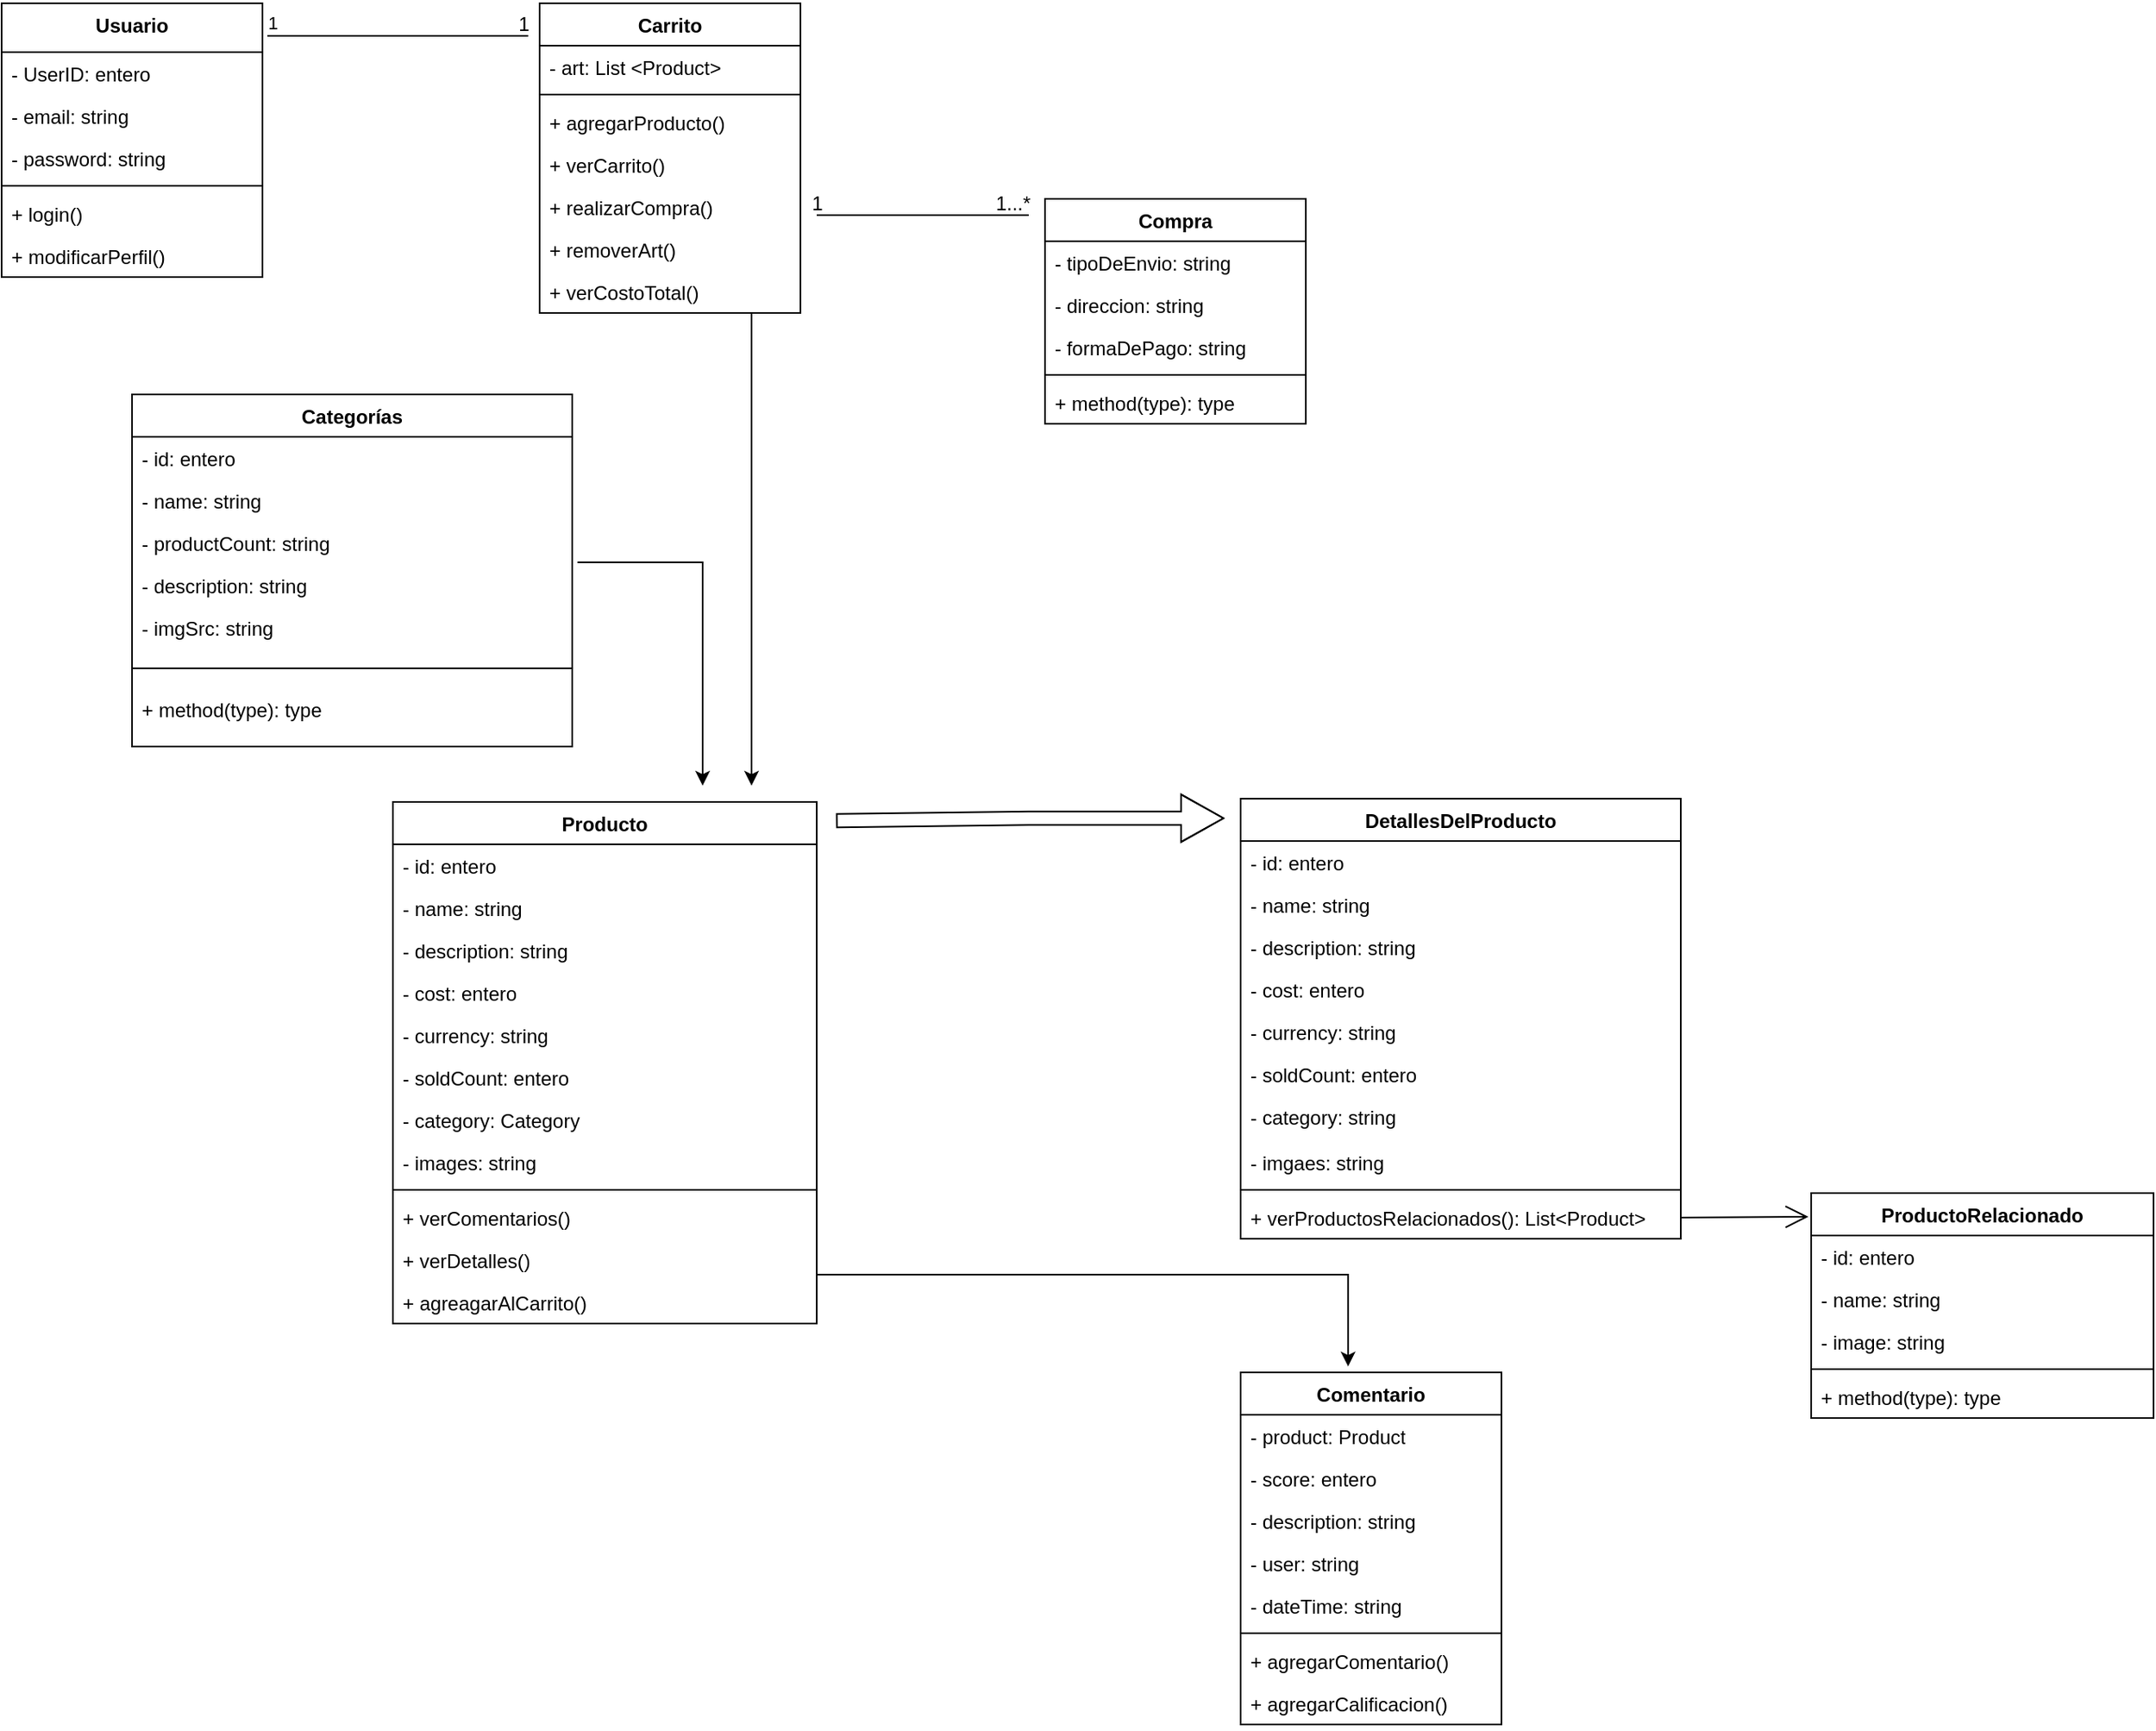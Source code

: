 <mxfile version="21.6.8" type="github">
  <diagram name="Page-1" id="e7e014a7-5840-1c2e-5031-d8a46d1fe8dd">
    <mxGraphModel dx="1477" dy="1383" grid="1" gridSize="10" guides="1" tooltips="1" connect="1" arrows="1" fold="1" page="1" pageScale="1" pageWidth="1169" pageHeight="826" background="none" math="0" shadow="0">
      <root>
        <mxCell id="0" />
        <mxCell id="1" parent="0" />
        <mxCell id="oo55JivGoOad_dePmdde-19" value="Categorías" style="swimlane;fontStyle=1;align=center;verticalAlign=top;childLayout=stackLayout;horizontal=1;startSize=26;horizontalStack=0;resizeParent=1;resizeParentMax=0;resizeLast=0;collapsible=1;marginBottom=0;whiteSpace=wrap;html=1;" parent="1" vertex="1">
          <mxGeometry x="90" y="30" width="270" height="216" as="geometry">
            <mxRectangle x="150" y="80" width="100" height="30" as="alternateBounds" />
          </mxGeometry>
        </mxCell>
        <mxCell id="oo55JivGoOad_dePmdde-20" value="- id: entero" style="text;strokeColor=none;fillColor=none;align=left;verticalAlign=top;spacingLeft=4;spacingRight=4;overflow=hidden;rotatable=0;points=[[0,0.5],[1,0.5]];portConstraint=eastwest;whiteSpace=wrap;html=1;" parent="oo55JivGoOad_dePmdde-19" vertex="1">
          <mxGeometry y="26" width="270" height="26" as="geometry" />
        </mxCell>
        <mxCell id="oo55JivGoOad_dePmdde-24" value="- name: string" style="text;strokeColor=none;fillColor=none;align=left;verticalAlign=top;spacingLeft=4;spacingRight=4;overflow=hidden;rotatable=0;points=[[0,0.5],[1,0.5]];portConstraint=eastwest;whiteSpace=wrap;html=1;" parent="oo55JivGoOad_dePmdde-19" vertex="1">
          <mxGeometry y="52" width="270" height="26" as="geometry" />
        </mxCell>
        <mxCell id="oo55JivGoOad_dePmdde-26" value="- productCount: string" style="text;strokeColor=none;fillColor=none;align=left;verticalAlign=top;spacingLeft=4;spacingRight=4;overflow=hidden;rotatable=0;points=[[0,0.5],[1,0.5]];portConstraint=eastwest;whiteSpace=wrap;html=1;" parent="oo55JivGoOad_dePmdde-19" vertex="1">
          <mxGeometry y="78" width="270" height="26" as="geometry" />
        </mxCell>
        <mxCell id="oo55JivGoOad_dePmdde-25" value="- description: string" style="text;strokeColor=none;fillColor=none;align=left;verticalAlign=top;spacingLeft=4;spacingRight=4;overflow=hidden;rotatable=0;points=[[0,0.5],[1,0.5]];portConstraint=eastwest;whiteSpace=wrap;html=1;" parent="oo55JivGoOad_dePmdde-19" vertex="1">
          <mxGeometry y="104" width="270" height="26" as="geometry" />
        </mxCell>
        <mxCell id="oo55JivGoOad_dePmdde-27" value="- imgSrc: string" style="text;strokeColor=none;fillColor=none;align=left;verticalAlign=top;spacingLeft=4;spacingRight=4;overflow=hidden;rotatable=0;points=[[0,0.5],[1,0.5]];portConstraint=eastwest;whiteSpace=wrap;html=1;" parent="oo55JivGoOad_dePmdde-19" vertex="1">
          <mxGeometry y="130" width="270" height="26" as="geometry" />
        </mxCell>
        <mxCell id="oo55JivGoOad_dePmdde-21" value="" style="line;strokeWidth=1;fillColor=none;align=left;verticalAlign=middle;spacingTop=-1;spacingLeft=3;spacingRight=3;rotatable=0;labelPosition=right;points=[];portConstraint=eastwest;strokeColor=inherit;" parent="oo55JivGoOad_dePmdde-19" vertex="1">
          <mxGeometry y="156" width="270" height="24" as="geometry" />
        </mxCell>
        <mxCell id="oo55JivGoOad_dePmdde-148" value="+ method(type): type" style="text;strokeColor=none;fillColor=none;align=left;verticalAlign=top;spacingLeft=4;spacingRight=4;overflow=hidden;rotatable=0;points=[[0,0.5],[1,0.5]];portConstraint=eastwest;whiteSpace=wrap;html=1;" parent="oo55JivGoOad_dePmdde-19" vertex="1">
          <mxGeometry y="180" width="270" height="36" as="geometry" />
        </mxCell>
        <mxCell id="oo55JivGoOad_dePmdde-28" value="Producto" style="swimlane;fontStyle=1;align=center;verticalAlign=top;childLayout=stackLayout;horizontal=1;startSize=26;horizontalStack=0;resizeParent=1;resizeParentMax=0;resizeLast=0;collapsible=1;marginBottom=0;whiteSpace=wrap;html=1;" parent="1" vertex="1">
          <mxGeometry x="250" y="280" width="260" height="320" as="geometry" />
        </mxCell>
        <mxCell id="oo55JivGoOad_dePmdde-29" value="- id: entero" style="text;strokeColor=none;fillColor=none;align=left;verticalAlign=top;spacingLeft=4;spacingRight=4;overflow=hidden;rotatable=0;points=[[0,0.5],[1,0.5]];portConstraint=eastwest;whiteSpace=wrap;html=1;" parent="oo55JivGoOad_dePmdde-28" vertex="1">
          <mxGeometry y="26" width="260" height="26" as="geometry" />
        </mxCell>
        <mxCell id="oo55JivGoOad_dePmdde-32" value="- name: string" style="text;strokeColor=none;fillColor=none;align=left;verticalAlign=top;spacingLeft=4;spacingRight=4;overflow=hidden;rotatable=0;points=[[0,0.5],[1,0.5]];portConstraint=eastwest;whiteSpace=wrap;html=1;" parent="oo55JivGoOad_dePmdde-28" vertex="1">
          <mxGeometry y="52" width="260" height="26" as="geometry" />
        </mxCell>
        <mxCell id="oo55JivGoOad_dePmdde-34" value="- description: string" style="text;strokeColor=none;fillColor=none;align=left;verticalAlign=top;spacingLeft=4;spacingRight=4;overflow=hidden;rotatable=0;points=[[0,0.5],[1,0.5]];portConstraint=eastwest;whiteSpace=wrap;html=1;" parent="oo55JivGoOad_dePmdde-28" vertex="1">
          <mxGeometry y="78" width="260" height="26" as="geometry" />
        </mxCell>
        <mxCell id="oo55JivGoOad_dePmdde-35" value="- cost: entero" style="text;strokeColor=none;fillColor=none;align=left;verticalAlign=top;spacingLeft=4;spacingRight=4;overflow=hidden;rotatable=0;points=[[0,0.5],[1,0.5]];portConstraint=eastwest;whiteSpace=wrap;html=1;" parent="oo55JivGoOad_dePmdde-28" vertex="1">
          <mxGeometry y="104" width="260" height="26" as="geometry" />
        </mxCell>
        <mxCell id="oo55JivGoOad_dePmdde-37" value="- currency: string" style="text;strokeColor=none;fillColor=none;align=left;verticalAlign=top;spacingLeft=4;spacingRight=4;overflow=hidden;rotatable=0;points=[[0,0.5],[1,0.5]];portConstraint=eastwest;whiteSpace=wrap;html=1;" parent="oo55JivGoOad_dePmdde-28" vertex="1">
          <mxGeometry y="130" width="260" height="26" as="geometry" />
        </mxCell>
        <mxCell id="oo55JivGoOad_dePmdde-38" value="- soldCount: entero" style="text;strokeColor=none;fillColor=none;align=left;verticalAlign=top;spacingLeft=4;spacingRight=4;overflow=hidden;rotatable=0;points=[[0,0.5],[1,0.5]];portConstraint=eastwest;whiteSpace=wrap;html=1;" parent="oo55JivGoOad_dePmdde-28" vertex="1">
          <mxGeometry y="156" width="260" height="26" as="geometry" />
        </mxCell>
        <mxCell id="oo55JivGoOad_dePmdde-39" value="- category: Category" style="text;strokeColor=none;fillColor=none;align=left;verticalAlign=top;spacingLeft=4;spacingRight=4;overflow=hidden;rotatable=0;points=[[0,0.5],[1,0.5]];portConstraint=eastwest;whiteSpace=wrap;html=1;" parent="oo55JivGoOad_dePmdde-28" vertex="1">
          <mxGeometry y="182" width="260" height="26" as="geometry" />
        </mxCell>
        <mxCell id="oo55JivGoOad_dePmdde-40" value="- images: string" style="text;strokeColor=none;fillColor=none;align=left;verticalAlign=top;spacingLeft=4;spacingRight=4;overflow=hidden;rotatable=0;points=[[0,0.5],[1,0.5]];portConstraint=eastwest;whiteSpace=wrap;html=1;" parent="oo55JivGoOad_dePmdde-28" vertex="1">
          <mxGeometry y="208" width="260" height="26" as="geometry" />
        </mxCell>
        <mxCell id="oo55JivGoOad_dePmdde-30" value="" style="line;strokeWidth=1;fillColor=none;align=left;verticalAlign=middle;spacingTop=-1;spacingLeft=3;spacingRight=3;rotatable=0;labelPosition=right;points=[];portConstraint=eastwest;strokeColor=inherit;" parent="oo55JivGoOad_dePmdde-28" vertex="1">
          <mxGeometry y="234" width="260" height="8" as="geometry" />
        </mxCell>
        <mxCell id="oo55JivGoOad_dePmdde-31" value="+ verComentarios()" style="text;strokeColor=none;fillColor=none;align=left;verticalAlign=top;spacingLeft=4;spacingRight=4;overflow=hidden;rotatable=0;points=[[0,0.5],[1,0.5]];portConstraint=eastwest;whiteSpace=wrap;html=1;" parent="oo55JivGoOad_dePmdde-28" vertex="1">
          <mxGeometry y="242" width="260" height="26" as="geometry" />
        </mxCell>
        <mxCell id="oo55JivGoOad_dePmdde-106" value="+ verDetalles()&lt;br&gt;" style="text;strokeColor=none;fillColor=none;align=left;verticalAlign=top;spacingLeft=4;spacingRight=4;overflow=hidden;rotatable=0;points=[[0,0.5],[1,0.5]];portConstraint=eastwest;whiteSpace=wrap;html=1;" parent="oo55JivGoOad_dePmdde-28" vertex="1">
          <mxGeometry y="268" width="260" height="26" as="geometry" />
        </mxCell>
        <mxCell id="oo55JivGoOad_dePmdde-107" value="+ agreagarAlCarrito()" style="text;strokeColor=none;fillColor=none;align=left;verticalAlign=top;spacingLeft=4;spacingRight=4;overflow=hidden;rotatable=0;points=[[0,0.5],[1,0.5]];portConstraint=eastwest;whiteSpace=wrap;html=1;" parent="oo55JivGoOad_dePmdde-28" vertex="1">
          <mxGeometry y="294" width="260" height="26" as="geometry" />
        </mxCell>
        <mxCell id="oo55JivGoOad_dePmdde-57" value="Comentario" style="swimlane;fontStyle=1;align=center;verticalAlign=top;childLayout=stackLayout;horizontal=1;startSize=26;horizontalStack=0;resizeParent=1;resizeParentMax=0;resizeLast=0;collapsible=1;marginBottom=0;whiteSpace=wrap;html=1;" parent="1" vertex="1">
          <mxGeometry x="770" y="630" width="160" height="216" as="geometry" />
        </mxCell>
        <mxCell id="oo55JivGoOad_dePmdde-58" value="- product: Product" style="text;strokeColor=none;fillColor=none;align=left;verticalAlign=top;spacingLeft=4;spacingRight=4;overflow=hidden;rotatable=0;points=[[0,0.5],[1,0.5]];portConstraint=eastwest;whiteSpace=wrap;html=1;" parent="oo55JivGoOad_dePmdde-57" vertex="1">
          <mxGeometry y="26" width="160" height="26" as="geometry" />
        </mxCell>
        <mxCell id="oo55JivGoOad_dePmdde-62" value="- score: entero" style="text;strokeColor=none;fillColor=none;align=left;verticalAlign=top;spacingLeft=4;spacingRight=4;overflow=hidden;rotatable=0;points=[[0,0.5],[1,0.5]];portConstraint=eastwest;whiteSpace=wrap;html=1;" parent="oo55JivGoOad_dePmdde-57" vertex="1">
          <mxGeometry y="52" width="160" height="26" as="geometry" />
        </mxCell>
        <mxCell id="oo55JivGoOad_dePmdde-63" value="- description: string" style="text;strokeColor=none;fillColor=none;align=left;verticalAlign=top;spacingLeft=4;spacingRight=4;overflow=hidden;rotatable=0;points=[[0,0.5],[1,0.5]];portConstraint=eastwest;whiteSpace=wrap;html=1;" parent="oo55JivGoOad_dePmdde-57" vertex="1">
          <mxGeometry y="78" width="160" height="26" as="geometry" />
        </mxCell>
        <mxCell id="oo55JivGoOad_dePmdde-64" value="- user: string&lt;br&gt;" style="text;strokeColor=none;fillColor=none;align=left;verticalAlign=top;spacingLeft=4;spacingRight=4;overflow=hidden;rotatable=0;points=[[0,0.5],[1,0.5]];portConstraint=eastwest;whiteSpace=wrap;html=1;" parent="oo55JivGoOad_dePmdde-57" vertex="1">
          <mxGeometry y="104" width="160" height="26" as="geometry" />
        </mxCell>
        <mxCell id="oo55JivGoOad_dePmdde-65" value="- dateTime: string" style="text;strokeColor=none;fillColor=none;align=left;verticalAlign=top;spacingLeft=4;spacingRight=4;overflow=hidden;rotatable=0;points=[[0,0.5],[1,0.5]];portConstraint=eastwest;whiteSpace=wrap;html=1;" parent="oo55JivGoOad_dePmdde-57" vertex="1">
          <mxGeometry y="130" width="160" height="26" as="geometry" />
        </mxCell>
        <mxCell id="oo55JivGoOad_dePmdde-59" value="" style="line;strokeWidth=1;fillColor=none;align=left;verticalAlign=middle;spacingTop=-1;spacingLeft=3;spacingRight=3;rotatable=0;labelPosition=right;points=[];portConstraint=eastwest;strokeColor=inherit;" parent="oo55JivGoOad_dePmdde-57" vertex="1">
          <mxGeometry y="156" width="160" height="8" as="geometry" />
        </mxCell>
        <mxCell id="oo55JivGoOad_dePmdde-60" value="+ agregarComentario()" style="text;strokeColor=none;fillColor=none;align=left;verticalAlign=top;spacingLeft=4;spacingRight=4;overflow=hidden;rotatable=0;points=[[0,0.5],[1,0.5]];portConstraint=eastwest;whiteSpace=wrap;html=1;" parent="oo55JivGoOad_dePmdde-57" vertex="1">
          <mxGeometry y="164" width="160" height="26" as="geometry" />
        </mxCell>
        <mxCell id="oo55JivGoOad_dePmdde-135" value="+ agregarCalificacion()" style="text;strokeColor=none;fillColor=none;align=left;verticalAlign=top;spacingLeft=4;spacingRight=4;overflow=hidden;rotatable=0;points=[[0,0.5],[1,0.5]];portConstraint=eastwest;whiteSpace=wrap;html=1;" parent="oo55JivGoOad_dePmdde-57" vertex="1">
          <mxGeometry y="190" width="160" height="26" as="geometry" />
        </mxCell>
        <mxCell id="oo55JivGoOad_dePmdde-78" value="Usuario" style="swimlane;fontStyle=1;align=center;verticalAlign=top;childLayout=stackLayout;horizontal=1;startSize=30;horizontalStack=0;resizeParent=1;resizeParentMax=0;resizeLast=0;collapsible=1;marginBottom=0;whiteSpace=wrap;html=1;" parent="1" vertex="1">
          <mxGeometry x="10" y="-210" width="160" height="168" as="geometry" />
        </mxCell>
        <mxCell id="oo55JivGoOad_dePmdde-79" value="- UserID: entero" style="text;strokeColor=none;fillColor=none;align=left;verticalAlign=top;spacingLeft=4;spacingRight=4;overflow=hidden;rotatable=0;points=[[0,0.5],[1,0.5]];portConstraint=eastwest;whiteSpace=wrap;html=1;" parent="oo55JivGoOad_dePmdde-78" vertex="1">
          <mxGeometry y="30" width="160" height="26" as="geometry" />
        </mxCell>
        <mxCell id="oo55JivGoOad_dePmdde-82" value="- email: string" style="text;strokeColor=none;fillColor=none;align=left;verticalAlign=top;spacingLeft=4;spacingRight=4;overflow=hidden;rotatable=0;points=[[0,0.5],[1,0.5]];portConstraint=eastwest;whiteSpace=wrap;html=1;" parent="oo55JivGoOad_dePmdde-78" vertex="1">
          <mxGeometry y="56" width="160" height="26" as="geometry" />
        </mxCell>
        <mxCell id="oo55JivGoOad_dePmdde-83" value="- password: string" style="text;strokeColor=none;fillColor=none;align=left;verticalAlign=top;spacingLeft=4;spacingRight=4;overflow=hidden;rotatable=0;points=[[0,0.5],[1,0.5]];portConstraint=eastwest;whiteSpace=wrap;html=1;" parent="oo55JivGoOad_dePmdde-78" vertex="1">
          <mxGeometry y="82" width="160" height="26" as="geometry" />
        </mxCell>
        <mxCell id="oo55JivGoOad_dePmdde-80" value="" style="line;strokeWidth=1;fillColor=none;align=left;verticalAlign=middle;spacingTop=-1;spacingLeft=3;spacingRight=3;rotatable=0;labelPosition=right;points=[];portConstraint=eastwest;strokeColor=inherit;" parent="oo55JivGoOad_dePmdde-78" vertex="1">
          <mxGeometry y="108" width="160" height="8" as="geometry" />
        </mxCell>
        <mxCell id="oo55JivGoOad_dePmdde-81" value="+ login()" style="text;strokeColor=none;fillColor=none;align=left;verticalAlign=top;spacingLeft=4;spacingRight=4;overflow=hidden;rotatable=0;points=[[0,0.5],[1,0.5]];portConstraint=eastwest;whiteSpace=wrap;html=1;" parent="oo55JivGoOad_dePmdde-78" vertex="1">
          <mxGeometry y="116" width="160" height="26" as="geometry" />
        </mxCell>
        <mxCell id="oo55JivGoOad_dePmdde-119" value="+ modificarPerfil()" style="text;strokeColor=none;fillColor=none;align=left;verticalAlign=top;spacingLeft=4;spacingRight=4;overflow=hidden;rotatable=0;points=[[0,0.5],[1,0.5]];portConstraint=eastwest;whiteSpace=wrap;html=1;" parent="oo55JivGoOad_dePmdde-78" vertex="1">
          <mxGeometry y="142" width="160" height="26" as="geometry" />
        </mxCell>
        <mxCell id="oo55JivGoOad_dePmdde-84" value="Carrito" style="swimlane;fontStyle=1;align=center;verticalAlign=top;childLayout=stackLayout;horizontal=1;startSize=26;horizontalStack=0;resizeParent=1;resizeParentMax=0;resizeLast=0;collapsible=1;marginBottom=0;whiteSpace=wrap;html=1;" parent="1" vertex="1">
          <mxGeometry x="340" y="-210" width="160" height="190" as="geometry" />
        </mxCell>
        <mxCell id="oo55JivGoOad_dePmdde-133" value="- art: List &amp;lt;Product&amp;gt;" style="text;strokeColor=none;fillColor=none;align=left;verticalAlign=top;spacingLeft=4;spacingRight=4;overflow=hidden;rotatable=0;points=[[0,0.5],[1,0.5]];portConstraint=eastwest;whiteSpace=wrap;html=1;" parent="oo55JivGoOad_dePmdde-84" vertex="1">
          <mxGeometry y="26" width="160" height="26" as="geometry" />
        </mxCell>
        <mxCell id="oo55JivGoOad_dePmdde-86" value="" style="line;strokeWidth=1;fillColor=none;align=left;verticalAlign=middle;spacingTop=-1;spacingLeft=3;spacingRight=3;rotatable=0;labelPosition=right;points=[];portConstraint=eastwest;strokeColor=inherit;" parent="oo55JivGoOad_dePmdde-84" vertex="1">
          <mxGeometry y="52" width="160" height="8" as="geometry" />
        </mxCell>
        <mxCell id="oo55JivGoOad_dePmdde-87" value="+ agregarProducto()&lt;br&gt;" style="text;strokeColor=none;fillColor=none;align=left;verticalAlign=top;spacingLeft=4;spacingRight=4;overflow=hidden;rotatable=0;points=[[0,0.5],[1,0.5]];portConstraint=eastwest;whiteSpace=wrap;html=1;" parent="oo55JivGoOad_dePmdde-84" vertex="1">
          <mxGeometry y="60" width="160" height="26" as="geometry" />
        </mxCell>
        <mxCell id="oo55JivGoOad_dePmdde-104" value="+ verCarrito()" style="text;strokeColor=none;fillColor=none;align=left;verticalAlign=top;spacingLeft=4;spacingRight=4;overflow=hidden;rotatable=0;points=[[0,0.5],[1,0.5]];portConstraint=eastwest;whiteSpace=wrap;html=1;" parent="oo55JivGoOad_dePmdde-84" vertex="1">
          <mxGeometry y="86" width="160" height="26" as="geometry" />
        </mxCell>
        <mxCell id="oo55JivGoOad_dePmdde-105" value="+ realizarCompra()" style="text;strokeColor=none;fillColor=none;align=left;verticalAlign=top;spacingLeft=4;spacingRight=4;overflow=hidden;rotatable=0;points=[[0,0.5],[1,0.5]];portConstraint=eastwest;whiteSpace=wrap;html=1;" parent="oo55JivGoOad_dePmdde-84" vertex="1">
          <mxGeometry y="112" width="160" height="26" as="geometry" />
        </mxCell>
        <mxCell id="0VBntgFBQ6-IQ9WfuMlJ-4" value="+ removerArt()" style="text;strokeColor=none;fillColor=none;align=left;verticalAlign=top;spacingLeft=4;spacingRight=4;overflow=hidden;rotatable=0;points=[[0,0.5],[1,0.5]];portConstraint=eastwest;whiteSpace=wrap;html=1;" vertex="1" parent="oo55JivGoOad_dePmdde-84">
          <mxGeometry y="138" width="160" height="26" as="geometry" />
        </mxCell>
        <mxCell id="0VBntgFBQ6-IQ9WfuMlJ-14" value="+ verCostoTotal()" style="text;strokeColor=none;fillColor=none;align=left;verticalAlign=top;spacingLeft=4;spacingRight=4;overflow=hidden;rotatable=0;points=[[0,0.5],[1,0.5]];portConstraint=eastwest;whiteSpace=wrap;html=1;" vertex="1" parent="oo55JivGoOad_dePmdde-84">
          <mxGeometry y="164" width="160" height="26" as="geometry" />
        </mxCell>
        <mxCell id="oo55JivGoOad_dePmdde-94" value="DetallesDelProducto" style="swimlane;fontStyle=1;align=center;verticalAlign=top;childLayout=stackLayout;horizontal=1;startSize=26;horizontalStack=0;resizeParent=1;resizeParentMax=0;resizeLast=0;collapsible=1;marginBottom=0;whiteSpace=wrap;html=1;" parent="1" vertex="1">
          <mxGeometry x="770" y="278" width="270" height="270" as="geometry" />
        </mxCell>
        <mxCell id="oo55JivGoOad_dePmdde-95" value="- id: entero&lt;br&gt;" style="text;strokeColor=none;fillColor=none;align=left;verticalAlign=top;spacingLeft=4;spacingRight=4;overflow=hidden;rotatable=0;points=[[0,0.5],[1,0.5]];portConstraint=eastwest;whiteSpace=wrap;html=1;" parent="oo55JivGoOad_dePmdde-94" vertex="1">
          <mxGeometry y="26" width="270" height="26" as="geometry" />
        </mxCell>
        <mxCell id="oo55JivGoOad_dePmdde-139" value="- name: string" style="text;strokeColor=none;fillColor=none;align=left;verticalAlign=top;spacingLeft=4;spacingRight=4;overflow=hidden;rotatable=0;points=[[0,0.5],[1,0.5]];portConstraint=eastwest;whiteSpace=wrap;html=1;" parent="oo55JivGoOad_dePmdde-94" vertex="1">
          <mxGeometry y="52" width="270" height="26" as="geometry" />
        </mxCell>
        <mxCell id="oo55JivGoOad_dePmdde-140" value="- description: string&lt;br&gt;" style="text;strokeColor=none;fillColor=none;align=left;verticalAlign=top;spacingLeft=4;spacingRight=4;overflow=hidden;rotatable=0;points=[[0,0.5],[1,0.5]];portConstraint=eastwest;whiteSpace=wrap;html=1;" parent="oo55JivGoOad_dePmdde-94" vertex="1">
          <mxGeometry y="78" width="270" height="26" as="geometry" />
        </mxCell>
        <mxCell id="oo55JivGoOad_dePmdde-141" value="- cost: entero" style="text;strokeColor=none;fillColor=none;align=left;verticalAlign=top;spacingLeft=4;spacingRight=4;overflow=hidden;rotatable=0;points=[[0,0.5],[1,0.5]];portConstraint=eastwest;whiteSpace=wrap;html=1;" parent="oo55JivGoOad_dePmdde-94" vertex="1">
          <mxGeometry y="104" width="270" height="26" as="geometry" />
        </mxCell>
        <mxCell id="oo55JivGoOad_dePmdde-142" value="- currency: string" style="text;strokeColor=none;fillColor=none;align=left;verticalAlign=top;spacingLeft=4;spacingRight=4;overflow=hidden;rotatable=0;points=[[0,0.5],[1,0.5]];portConstraint=eastwest;whiteSpace=wrap;html=1;" parent="oo55JivGoOad_dePmdde-94" vertex="1">
          <mxGeometry y="130" width="270" height="26" as="geometry" />
        </mxCell>
        <mxCell id="oo55JivGoOad_dePmdde-143" value="- soldCount: entero" style="text;strokeColor=none;fillColor=none;align=left;verticalAlign=top;spacingLeft=4;spacingRight=4;overflow=hidden;rotatable=0;points=[[0,0.5],[1,0.5]];portConstraint=eastwest;whiteSpace=wrap;html=1;" parent="oo55JivGoOad_dePmdde-94" vertex="1">
          <mxGeometry y="156" width="270" height="26" as="geometry" />
        </mxCell>
        <mxCell id="oo55JivGoOad_dePmdde-144" value="- category: string" style="text;strokeColor=none;fillColor=none;align=left;verticalAlign=top;spacingLeft=4;spacingRight=4;overflow=hidden;rotatable=0;points=[[0,0.5],[1,0.5]];portConstraint=eastwest;whiteSpace=wrap;html=1;" parent="oo55JivGoOad_dePmdde-94" vertex="1">
          <mxGeometry y="182" width="270" height="28" as="geometry" />
        </mxCell>
        <mxCell id="oo55JivGoOad_dePmdde-145" value="- imgaes: string" style="text;strokeColor=none;fillColor=none;align=left;verticalAlign=top;spacingLeft=4;spacingRight=4;overflow=hidden;rotatable=0;points=[[0,0.5],[1,0.5]];portConstraint=eastwest;whiteSpace=wrap;html=1;" parent="oo55JivGoOad_dePmdde-94" vertex="1">
          <mxGeometry y="210" width="270" height="26" as="geometry" />
        </mxCell>
        <mxCell id="oo55JivGoOad_dePmdde-96" value="" style="line;strokeWidth=1;fillColor=none;align=left;verticalAlign=middle;spacingTop=-1;spacingLeft=3;spacingRight=3;rotatable=0;labelPosition=right;points=[];portConstraint=eastwest;strokeColor=inherit;" parent="oo55JivGoOad_dePmdde-94" vertex="1">
          <mxGeometry y="236" width="270" height="8" as="geometry" />
        </mxCell>
        <mxCell id="oo55JivGoOad_dePmdde-97" value="+ verProductosRelacionados(): List&amp;lt;Product&amp;gt;" style="text;strokeColor=none;fillColor=none;align=left;verticalAlign=top;spacingLeft=4;spacingRight=4;overflow=hidden;rotatable=0;points=[[0,0.5],[1,0.5]];portConstraint=eastwest;whiteSpace=wrap;html=1;" parent="oo55JivGoOad_dePmdde-94" vertex="1">
          <mxGeometry y="244" width="270" height="26" as="geometry" />
        </mxCell>
        <mxCell id="0VBntgFBQ6-IQ9WfuMlJ-1" style="edgeStyle=orthogonalEdgeStyle;rounded=0;orthogonalLoop=1;jettySize=auto;html=1;exitX=1;exitY=0.5;exitDx=0;exitDy=0;entryX=0.412;entryY=-0.017;entryDx=0;entryDy=0;entryPerimeter=0;" edge="1" parent="1" source="oo55JivGoOad_dePmdde-107" target="oo55JivGoOad_dePmdde-57">
          <mxGeometry relative="1" as="geometry">
            <Array as="points">
              <mxPoint x="510" y="570" />
              <mxPoint x="836" y="570" />
            </Array>
          </mxGeometry>
        </mxCell>
        <mxCell id="0VBntgFBQ6-IQ9WfuMlJ-3" value="" style="endArrow=classic;html=1;rounded=0;exitX=1.012;exitY=-0.037;exitDx=0;exitDy=0;exitPerimeter=0;" edge="1" parent="1" source="oo55JivGoOad_dePmdde-25">
          <mxGeometry width="50" height="50" relative="1" as="geometry">
            <mxPoint x="400" y="290" as="sourcePoint" />
            <mxPoint x="440" y="270" as="targetPoint" />
            <Array as="points">
              <mxPoint x="440" y="133" />
            </Array>
          </mxGeometry>
        </mxCell>
        <mxCell id="0VBntgFBQ6-IQ9WfuMlJ-5" value="" style="shape=flexArrow;endArrow=classic;html=1;rounded=0;exitX=1.007;exitY=1.133;exitDx=0;exitDy=0;exitPerimeter=0;width=8.235;endSize=8.341;" edge="1" parent="1">
          <mxGeometry width="50" height="50" relative="1" as="geometry">
            <mxPoint x="521.82" y="291.458" as="sourcePoint" />
            <mxPoint x="760" y="290" as="targetPoint" />
            <Array as="points">
              <mxPoint x="640" y="290" />
            </Array>
          </mxGeometry>
        </mxCell>
        <mxCell id="0VBntgFBQ6-IQ9WfuMlJ-8" value="" style="endArrow=classic;html=1;rounded=0;" edge="1" parent="1">
          <mxGeometry width="50" height="50" relative="1" as="geometry">
            <mxPoint x="470" y="-20" as="sourcePoint" />
            <mxPoint x="470" y="270" as="targetPoint" />
            <Array as="points">
              <mxPoint x="470" y="90" />
            </Array>
          </mxGeometry>
        </mxCell>
        <mxCell id="0VBntgFBQ6-IQ9WfuMlJ-15" value="Compra" style="swimlane;fontStyle=1;align=center;verticalAlign=top;childLayout=stackLayout;horizontal=1;startSize=26;horizontalStack=0;resizeParent=1;resizeParentMax=0;resizeLast=0;collapsible=1;marginBottom=0;whiteSpace=wrap;html=1;" vertex="1" parent="1">
          <mxGeometry x="650" y="-90" width="160" height="138" as="geometry" />
        </mxCell>
        <mxCell id="0VBntgFBQ6-IQ9WfuMlJ-16" value="- tipoDeEnvio: string" style="text;strokeColor=none;fillColor=none;align=left;verticalAlign=top;spacingLeft=4;spacingRight=4;overflow=hidden;rotatable=0;points=[[0,0.5],[1,0.5]];portConstraint=eastwest;whiteSpace=wrap;html=1;" vertex="1" parent="0VBntgFBQ6-IQ9WfuMlJ-15">
          <mxGeometry y="26" width="160" height="26" as="geometry" />
        </mxCell>
        <mxCell id="0VBntgFBQ6-IQ9WfuMlJ-21" value="- direccion: string" style="text;strokeColor=none;fillColor=none;align=left;verticalAlign=top;spacingLeft=4;spacingRight=4;overflow=hidden;rotatable=0;points=[[0,0.5],[1,0.5]];portConstraint=eastwest;whiteSpace=wrap;html=1;" vertex="1" parent="0VBntgFBQ6-IQ9WfuMlJ-15">
          <mxGeometry y="52" width="160" height="26" as="geometry" />
        </mxCell>
        <mxCell id="0VBntgFBQ6-IQ9WfuMlJ-22" value="- formaDePago: string" style="text;strokeColor=none;fillColor=none;align=left;verticalAlign=top;spacingLeft=4;spacingRight=4;overflow=hidden;rotatable=0;points=[[0,0.5],[1,0.5]];portConstraint=eastwest;whiteSpace=wrap;html=1;" vertex="1" parent="0VBntgFBQ6-IQ9WfuMlJ-15">
          <mxGeometry y="78" width="160" height="26" as="geometry" />
        </mxCell>
        <mxCell id="0VBntgFBQ6-IQ9WfuMlJ-17" value="" style="line;strokeWidth=1;fillColor=none;align=left;verticalAlign=middle;spacingTop=-1;spacingLeft=3;spacingRight=3;rotatable=0;labelPosition=right;points=[];portConstraint=eastwest;strokeColor=inherit;" vertex="1" parent="0VBntgFBQ6-IQ9WfuMlJ-15">
          <mxGeometry y="104" width="160" height="8" as="geometry" />
        </mxCell>
        <mxCell id="0VBntgFBQ6-IQ9WfuMlJ-18" value="+ method(type): type" style="text;strokeColor=none;fillColor=none;align=left;verticalAlign=top;spacingLeft=4;spacingRight=4;overflow=hidden;rotatable=0;points=[[0,0.5],[1,0.5]];portConstraint=eastwest;whiteSpace=wrap;html=1;" vertex="1" parent="0VBntgFBQ6-IQ9WfuMlJ-15">
          <mxGeometry y="112" width="160" height="26" as="geometry" />
        </mxCell>
        <mxCell id="0VBntgFBQ6-IQ9WfuMlJ-32" value="" style="endArrow=none;html=1;edgeStyle=orthogonalEdgeStyle;rounded=0;" edge="1" parent="1">
          <mxGeometry relative="1" as="geometry">
            <mxPoint x="173" y="-190" as="sourcePoint" />
            <mxPoint x="333" y="-190" as="targetPoint" />
          </mxGeometry>
        </mxCell>
        <mxCell id="0VBntgFBQ6-IQ9WfuMlJ-38" value="1" style="edgeLabel;html=1;align=center;verticalAlign=middle;resizable=0;points=[];" vertex="1" connectable="0" parent="0VBntgFBQ6-IQ9WfuMlJ-32">
          <mxGeometry x="-0.965" y="8" relative="1" as="geometry">
            <mxPoint as="offset" />
          </mxGeometry>
        </mxCell>
        <mxCell id="0VBntgFBQ6-IQ9WfuMlJ-35" value="" style="endArrow=none;html=1;edgeStyle=orthogonalEdgeStyle;rounded=0;" edge="1" parent="1">
          <mxGeometry relative="1" as="geometry">
            <mxPoint x="510" y="-80" as="sourcePoint" />
            <mxPoint x="640" y="-80" as="targetPoint" />
          </mxGeometry>
        </mxCell>
        <mxCell id="0VBntgFBQ6-IQ9WfuMlJ-36" value="1" style="text;html=1;align=center;verticalAlign=middle;resizable=0;points=[];autosize=1;strokeColor=none;fillColor=none;" vertex="1" parent="1">
          <mxGeometry x="495" y="-102" width="30" height="30" as="geometry" />
        </mxCell>
        <mxCell id="0VBntgFBQ6-IQ9WfuMlJ-37" value="1...*" style="text;html=1;align=center;verticalAlign=middle;resizable=0;points=[];autosize=1;strokeColor=none;fillColor=none;" vertex="1" parent="1">
          <mxGeometry x="610" y="-102" width="40" height="30" as="geometry" />
        </mxCell>
        <mxCell id="0VBntgFBQ6-IQ9WfuMlJ-39" value="1" style="text;html=1;align=center;verticalAlign=middle;resizable=0;points=[];autosize=1;strokeColor=none;fillColor=none;" vertex="1" parent="1">
          <mxGeometry x="315" y="-212" width="30" height="30" as="geometry" />
        </mxCell>
        <mxCell id="0VBntgFBQ6-IQ9WfuMlJ-40" value="ProductoRelacionado" style="swimlane;fontStyle=1;align=center;verticalAlign=top;childLayout=stackLayout;horizontal=1;startSize=26;horizontalStack=0;resizeParent=1;resizeParentMax=0;resizeLast=0;collapsible=1;marginBottom=0;whiteSpace=wrap;html=1;" vertex="1" parent="1">
          <mxGeometry x="1120" y="520" width="210" height="138" as="geometry" />
        </mxCell>
        <mxCell id="0VBntgFBQ6-IQ9WfuMlJ-41" value="- id: entero" style="text;strokeColor=none;fillColor=none;align=left;verticalAlign=top;spacingLeft=4;spacingRight=4;overflow=hidden;rotatable=0;points=[[0,0.5],[1,0.5]];portConstraint=eastwest;whiteSpace=wrap;html=1;" vertex="1" parent="0VBntgFBQ6-IQ9WfuMlJ-40">
          <mxGeometry y="26" width="210" height="26" as="geometry" />
        </mxCell>
        <mxCell id="0VBntgFBQ6-IQ9WfuMlJ-44" value="- name: string" style="text;strokeColor=none;fillColor=none;align=left;verticalAlign=top;spacingLeft=4;spacingRight=4;overflow=hidden;rotatable=0;points=[[0,0.5],[1,0.5]];portConstraint=eastwest;whiteSpace=wrap;html=1;" vertex="1" parent="0VBntgFBQ6-IQ9WfuMlJ-40">
          <mxGeometry y="52" width="210" height="26" as="geometry" />
        </mxCell>
        <mxCell id="0VBntgFBQ6-IQ9WfuMlJ-45" value="- image: string" style="text;strokeColor=none;fillColor=none;align=left;verticalAlign=top;spacingLeft=4;spacingRight=4;overflow=hidden;rotatable=0;points=[[0,0.5],[1,0.5]];portConstraint=eastwest;whiteSpace=wrap;html=1;" vertex="1" parent="0VBntgFBQ6-IQ9WfuMlJ-40">
          <mxGeometry y="78" width="210" height="26" as="geometry" />
        </mxCell>
        <mxCell id="0VBntgFBQ6-IQ9WfuMlJ-42" value="" style="line;strokeWidth=1;fillColor=none;align=left;verticalAlign=middle;spacingTop=-1;spacingLeft=3;spacingRight=3;rotatable=0;labelPosition=right;points=[];portConstraint=eastwest;strokeColor=inherit;" vertex="1" parent="0VBntgFBQ6-IQ9WfuMlJ-40">
          <mxGeometry y="104" width="210" height="8" as="geometry" />
        </mxCell>
        <mxCell id="0VBntgFBQ6-IQ9WfuMlJ-43" value="+ method(type): type" style="text;strokeColor=none;fillColor=none;align=left;verticalAlign=top;spacingLeft=4;spacingRight=4;overflow=hidden;rotatable=0;points=[[0,0.5],[1,0.5]];portConstraint=eastwest;whiteSpace=wrap;html=1;" vertex="1" parent="0VBntgFBQ6-IQ9WfuMlJ-40">
          <mxGeometry y="112" width="210" height="26" as="geometry" />
        </mxCell>
        <mxCell id="0VBntgFBQ6-IQ9WfuMlJ-46" value="" style="endArrow=open;endFill=1;endSize=12;html=1;rounded=0;exitX=1;exitY=0.5;exitDx=0;exitDy=0;entryX=-0.008;entryY=0.105;entryDx=0;entryDy=0;entryPerimeter=0;" edge="1" parent="1" source="oo55JivGoOad_dePmdde-97" target="0VBntgFBQ6-IQ9WfuMlJ-40">
          <mxGeometry width="160" relative="1" as="geometry">
            <mxPoint x="1010" y="500" as="sourcePoint" />
            <mxPoint x="1170" y="500" as="targetPoint" />
          </mxGeometry>
        </mxCell>
      </root>
    </mxGraphModel>
  </diagram>
</mxfile>
